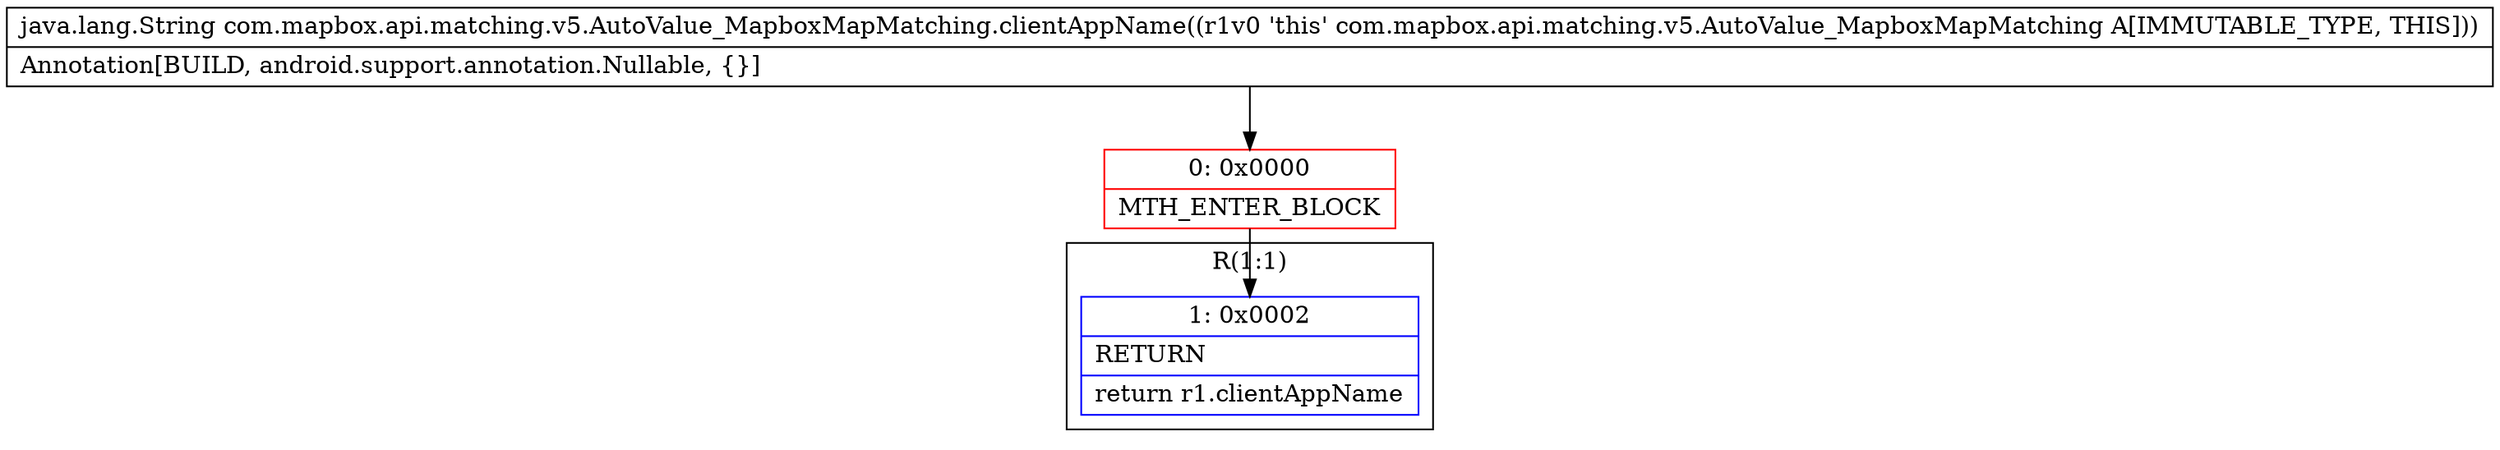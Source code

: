 digraph "CFG forcom.mapbox.api.matching.v5.AutoValue_MapboxMapMatching.clientAppName()Ljava\/lang\/String;" {
subgraph cluster_Region_593289026 {
label = "R(1:1)";
node [shape=record,color=blue];
Node_1 [shape=record,label="{1\:\ 0x0002|RETURN\l|return r1.clientAppName\l}"];
}
Node_0 [shape=record,color=red,label="{0\:\ 0x0000|MTH_ENTER_BLOCK\l}"];
MethodNode[shape=record,label="{java.lang.String com.mapbox.api.matching.v5.AutoValue_MapboxMapMatching.clientAppName((r1v0 'this' com.mapbox.api.matching.v5.AutoValue_MapboxMapMatching A[IMMUTABLE_TYPE, THIS]))  | Annotation[BUILD, android.support.annotation.Nullable, \{\}]\l}"];
MethodNode -> Node_0;
Node_0 -> Node_1;
}

